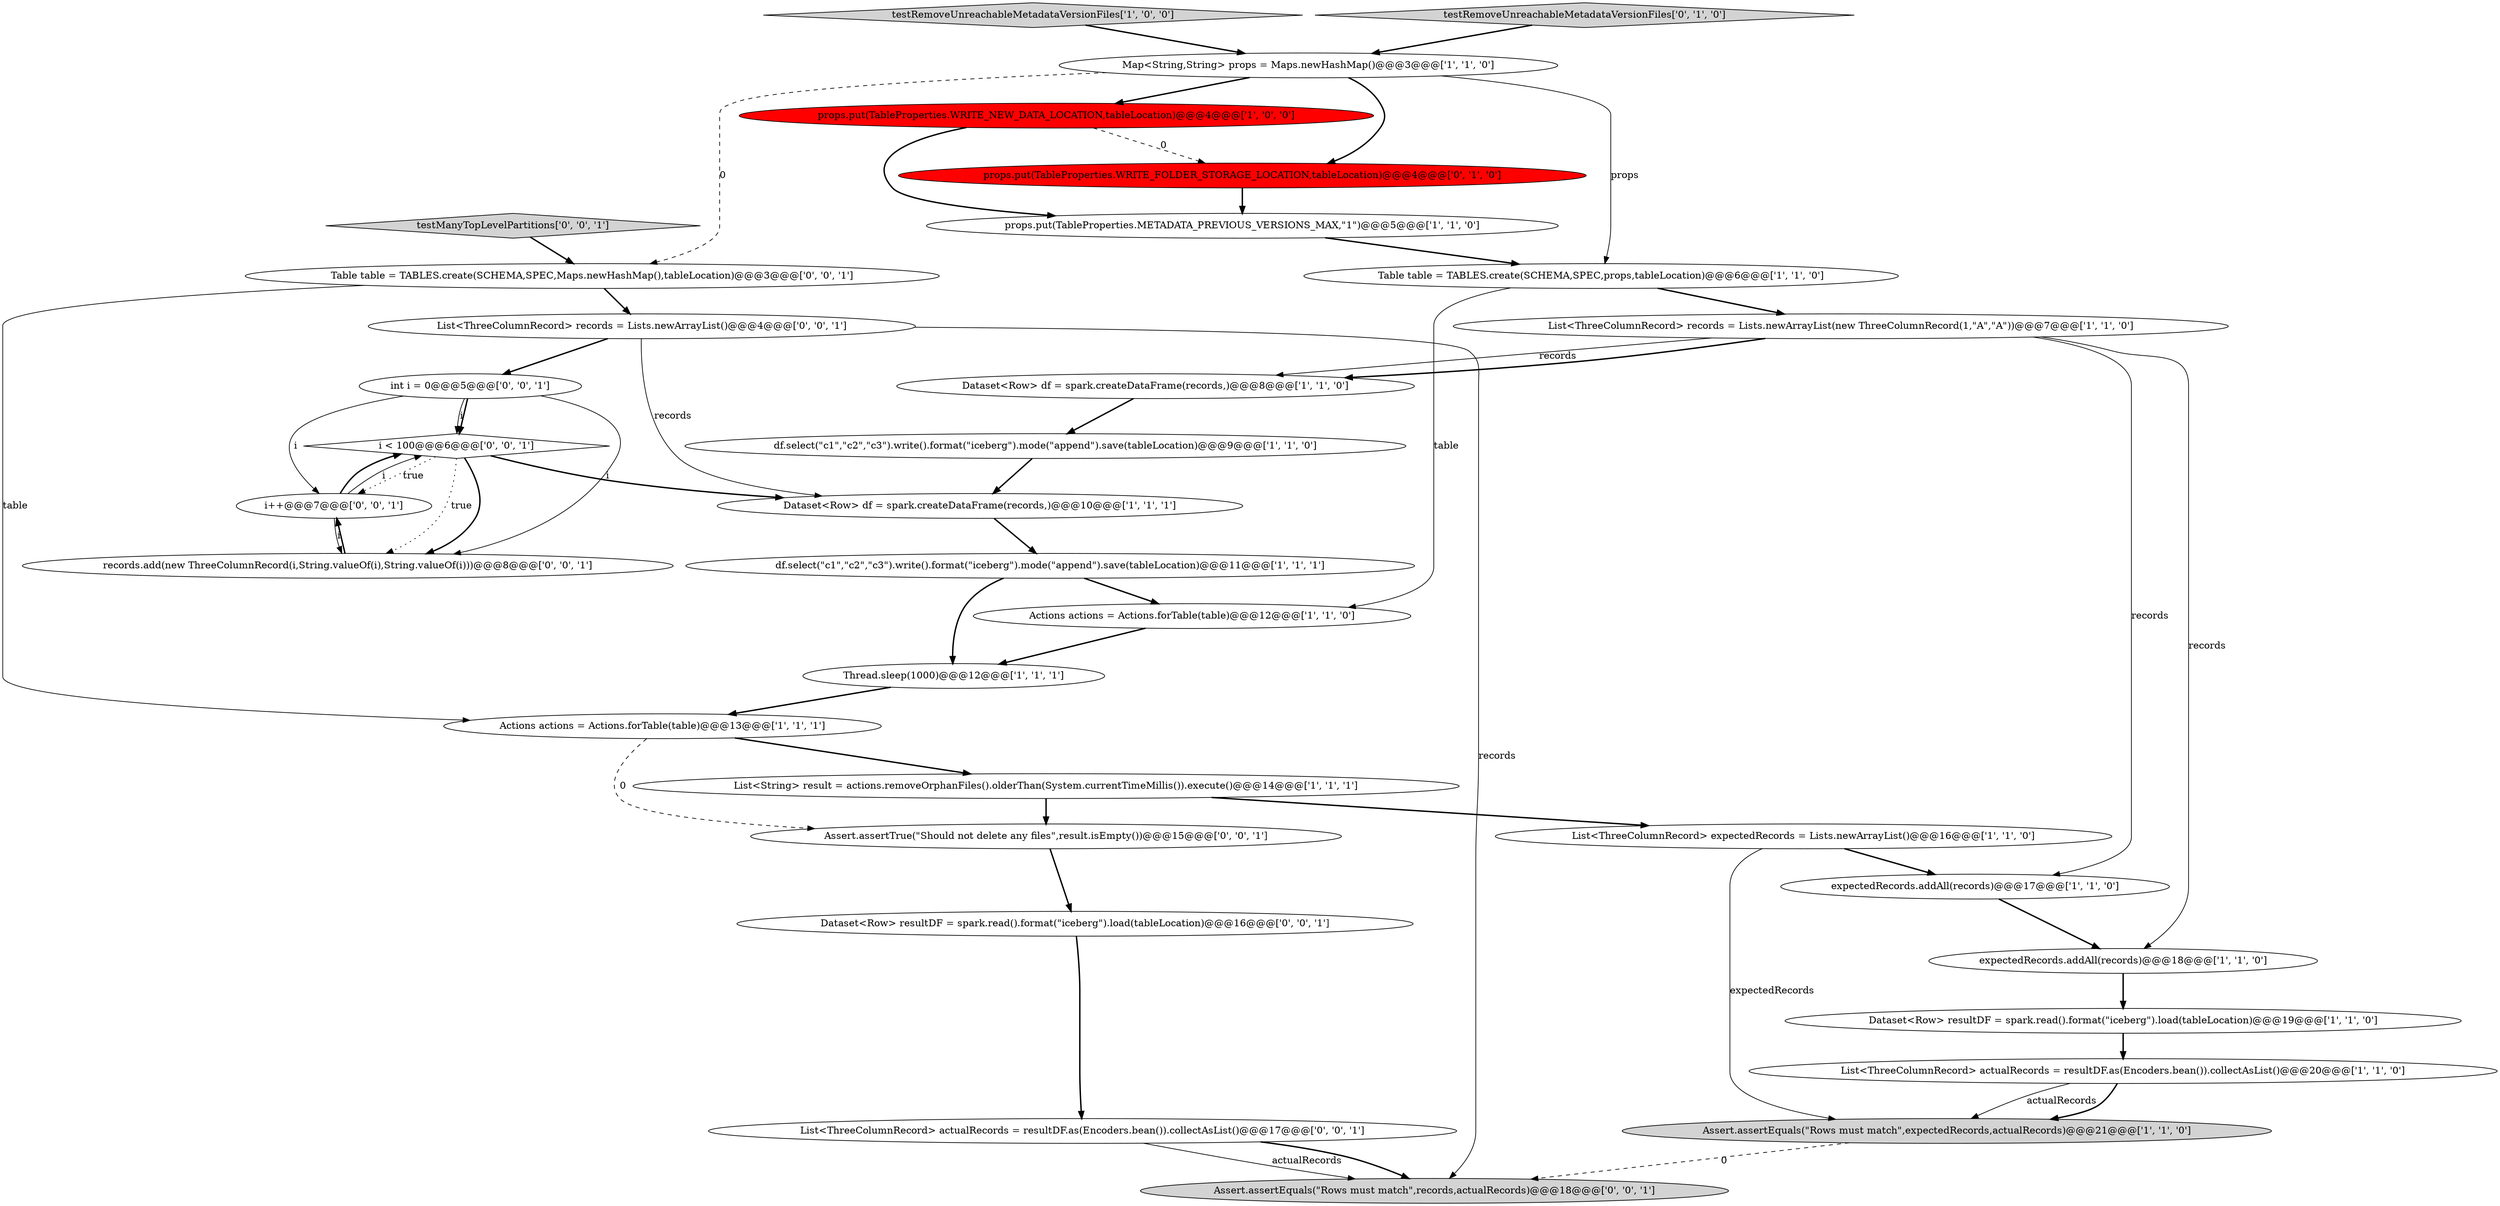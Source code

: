 digraph {
17 [style = filled, label = "props.put(TableProperties.WRITE_NEW_DATA_LOCATION,tableLocation)@@@4@@@['1', '0', '0']", fillcolor = red, shape = ellipse image = "AAA1AAABBB1BBB"];
23 [style = filled, label = "int i = 0@@@5@@@['0', '0', '1']", fillcolor = white, shape = ellipse image = "AAA0AAABBB3BBB"];
24 [style = filled, label = "i < 100@@@6@@@['0', '0', '1']", fillcolor = white, shape = diamond image = "AAA0AAABBB3BBB"];
6 [style = filled, label = "Dataset<Row> df = spark.createDataFrame(records,)@@@8@@@['1', '1', '0']", fillcolor = white, shape = ellipse image = "AAA0AAABBB1BBB"];
15 [style = filled, label = "Dataset<Row> resultDF = spark.read().format(\"iceberg\").load(tableLocation)@@@19@@@['1', '1', '0']", fillcolor = white, shape = ellipse image = "AAA0AAABBB1BBB"];
18 [style = filled, label = "expectedRecords.addAll(records)@@@18@@@['1', '1', '0']", fillcolor = white, shape = ellipse image = "AAA0AAABBB1BBB"];
4 [style = filled, label = "List<ThreeColumnRecord> expectedRecords = Lists.newArrayList()@@@16@@@['1', '1', '0']", fillcolor = white, shape = ellipse image = "AAA0AAABBB1BBB"];
19 [style = filled, label = "List<String> result = actions.removeOrphanFiles().olderThan(System.currentTimeMillis()).execute()@@@14@@@['1', '1', '1']", fillcolor = white, shape = ellipse image = "AAA0AAABBB1BBB"];
5 [style = filled, label = "List<ThreeColumnRecord> actualRecords = resultDF.as(Encoders.bean()).collectAsList()@@@20@@@['1', '1', '0']", fillcolor = white, shape = ellipse image = "AAA0AAABBB1BBB"];
2 [style = filled, label = "expectedRecords.addAll(records)@@@17@@@['1', '1', '0']", fillcolor = white, shape = ellipse image = "AAA0AAABBB1BBB"];
8 [style = filled, label = "Table table = TABLES.create(SCHEMA,SPEC,props,tableLocation)@@@6@@@['1', '1', '0']", fillcolor = white, shape = ellipse image = "AAA0AAABBB1BBB"];
28 [style = filled, label = "List<ThreeColumnRecord> actualRecords = resultDF.as(Encoders.bean()).collectAsList()@@@17@@@['0', '0', '1']", fillcolor = white, shape = ellipse image = "AAA0AAABBB3BBB"];
22 [style = filled, label = "Dataset<Row> resultDF = spark.read().format(\"iceberg\").load(tableLocation)@@@16@@@['0', '0', '1']", fillcolor = white, shape = ellipse image = "AAA0AAABBB3BBB"];
25 [style = filled, label = "Assert.assertEquals(\"Rows must match\",records,actualRecords)@@@18@@@['0', '0', '1']", fillcolor = lightgray, shape = ellipse image = "AAA0AAABBB3BBB"];
30 [style = filled, label = "i++@@@7@@@['0', '0', '1']", fillcolor = white, shape = ellipse image = "AAA0AAABBB3BBB"];
32 [style = filled, label = "Table table = TABLES.create(SCHEMA,SPEC,Maps.newHashMap(),tableLocation)@@@3@@@['0', '0', '1']", fillcolor = white, shape = ellipse image = "AAA0AAABBB3BBB"];
1 [style = filled, label = "Actions actions = Actions.forTable(table)@@@13@@@['1', '1', '1']", fillcolor = white, shape = ellipse image = "AAA0AAABBB1BBB"];
29 [style = filled, label = "List<ThreeColumnRecord> records = Lists.newArrayList()@@@4@@@['0', '0', '1']", fillcolor = white, shape = ellipse image = "AAA0AAABBB3BBB"];
9 [style = filled, label = "Thread.sleep(1000)@@@12@@@['1', '1', '1']", fillcolor = white, shape = ellipse image = "AAA0AAABBB1BBB"];
12 [style = filled, label = "df.select(\"c1\",\"c2\",\"c3\").write().format(\"iceberg\").mode(\"append\").save(tableLocation)@@@11@@@['1', '1', '1']", fillcolor = white, shape = ellipse image = "AAA0AAABBB1BBB"];
27 [style = filled, label = "records.add(new ThreeColumnRecord(i,String.valueOf(i),String.valueOf(i)))@@@8@@@['0', '0', '1']", fillcolor = white, shape = ellipse image = "AAA0AAABBB3BBB"];
11 [style = filled, label = "df.select(\"c1\",\"c2\",\"c3\").write().format(\"iceberg\").mode(\"append\").save(tableLocation)@@@9@@@['1', '1', '0']", fillcolor = white, shape = ellipse image = "AAA0AAABBB1BBB"];
20 [style = filled, label = "props.put(TableProperties.WRITE_FOLDER_STORAGE_LOCATION,tableLocation)@@@4@@@['0', '1', '0']", fillcolor = red, shape = ellipse image = "AAA1AAABBB2BBB"];
31 [style = filled, label = "Assert.assertTrue(\"Should not delete any files\",result.isEmpty())@@@15@@@['0', '0', '1']", fillcolor = white, shape = ellipse image = "AAA0AAABBB3BBB"];
14 [style = filled, label = "Dataset<Row> df = spark.createDataFrame(records,)@@@10@@@['1', '1', '1']", fillcolor = white, shape = ellipse image = "AAA0AAABBB1BBB"];
7 [style = filled, label = "List<ThreeColumnRecord> records = Lists.newArrayList(new ThreeColumnRecord(1,\"A\",\"A\"))@@@7@@@['1', '1', '0']", fillcolor = white, shape = ellipse image = "AAA0AAABBB1BBB"];
26 [style = filled, label = "testManyTopLevelPartitions['0', '0', '1']", fillcolor = lightgray, shape = diamond image = "AAA0AAABBB3BBB"];
3 [style = filled, label = "props.put(TableProperties.METADATA_PREVIOUS_VERSIONS_MAX,\"1\")@@@5@@@['1', '1', '0']", fillcolor = white, shape = ellipse image = "AAA0AAABBB1BBB"];
10 [style = filled, label = "testRemoveUnreachableMetadataVersionFiles['1', '0', '0']", fillcolor = lightgray, shape = diamond image = "AAA0AAABBB1BBB"];
21 [style = filled, label = "testRemoveUnreachableMetadataVersionFiles['0', '1', '0']", fillcolor = lightgray, shape = diamond image = "AAA0AAABBB2BBB"];
16 [style = filled, label = "Actions actions = Actions.forTable(table)@@@12@@@['1', '1', '0']", fillcolor = white, shape = ellipse image = "AAA0AAABBB1BBB"];
0 [style = filled, label = "Assert.assertEquals(\"Rows must match\",expectedRecords,actualRecords)@@@21@@@['1', '1', '0']", fillcolor = lightgray, shape = ellipse image = "AAA0AAABBB1BBB"];
13 [style = filled, label = "Map<String,String> props = Maps.newHashMap()@@@3@@@['1', '1', '0']", fillcolor = white, shape = ellipse image = "AAA0AAABBB1BBB"];
7->6 [style = solid, label="records"];
32->1 [style = solid, label="table"];
30->24 [style = bold, label=""];
4->0 [style = solid, label="expectedRecords"];
23->24 [style = solid, label="i"];
31->22 [style = bold, label=""];
26->32 [style = bold, label=""];
29->25 [style = solid, label="records"];
11->14 [style = bold, label=""];
19->31 [style = bold, label=""];
8->16 [style = solid, label="table"];
1->31 [style = dashed, label="0"];
27->30 [style = bold, label=""];
18->15 [style = bold, label=""];
2->18 [style = bold, label=""];
24->30 [style = dotted, label="true"];
22->28 [style = bold, label=""];
23->27 [style = solid, label="i"];
12->16 [style = bold, label=""];
4->2 [style = bold, label=""];
20->3 [style = bold, label=""];
29->23 [style = bold, label=""];
23->30 [style = solid, label="i"];
7->2 [style = solid, label="records"];
30->27 [style = solid, label="i"];
12->9 [style = bold, label=""];
28->25 [style = solid, label="actualRecords"];
24->27 [style = dotted, label="true"];
15->5 [style = bold, label=""];
8->7 [style = bold, label=""];
5->0 [style = solid, label="actualRecords"];
24->14 [style = bold, label=""];
13->32 [style = dashed, label="0"];
32->29 [style = bold, label=""];
13->17 [style = bold, label=""];
23->24 [style = bold, label=""];
0->25 [style = dashed, label="0"];
17->20 [style = dashed, label="0"];
5->0 [style = bold, label=""];
10->13 [style = bold, label=""];
3->8 [style = bold, label=""];
6->11 [style = bold, label=""];
14->12 [style = bold, label=""];
7->6 [style = bold, label=""];
13->8 [style = solid, label="props"];
17->3 [style = bold, label=""];
28->25 [style = bold, label=""];
19->4 [style = bold, label=""];
9->1 [style = bold, label=""];
1->19 [style = bold, label=""];
29->14 [style = solid, label="records"];
30->24 [style = solid, label="i"];
24->27 [style = bold, label=""];
16->9 [style = bold, label=""];
21->13 [style = bold, label=""];
13->20 [style = bold, label=""];
7->18 [style = solid, label="records"];
}
